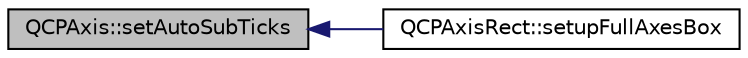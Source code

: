 digraph "QCPAxis::setAutoSubTicks"
{
  edge [fontname="Helvetica",fontsize="10",labelfontname="Helvetica",labelfontsize="10"];
  node [fontname="Helvetica",fontsize="10",shape=record];
  rankdir="LR";
  Node616 [label="QCPAxis::setAutoSubTicks",height=0.2,width=0.4,color="black", fillcolor="grey75", style="filled", fontcolor="black"];
  Node616 -> Node617 [dir="back",color="midnightblue",fontsize="10",style="solid",fontname="Helvetica"];
  Node617 [label="QCPAxisRect::setupFullAxesBox",height=0.2,width=0.4,color="black", fillcolor="white", style="filled",URL="$d8/dad/class_q_c_p_axis_rect.html#a5fa906175447b14206954f77fc7f1ef4"];
}
